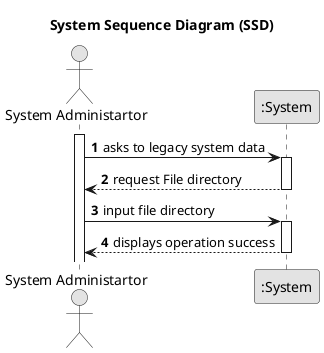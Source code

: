@startuml
skinparam monochrome true
skinparam packageStyle rectangle
skinparam shadowing false

title System Sequence Diagram (SSD)

autonumber

actor "System Administartor" as Employee
participant ":System" as System

activate Employee

    Employee -> System : asks to legacy system data
    activate System

        System --> Employee : request File directory
    deactivate System

    Employee -> System : input file directory
    activate System


    System --> Employee : displays operation success
    deactivate System



@enduml